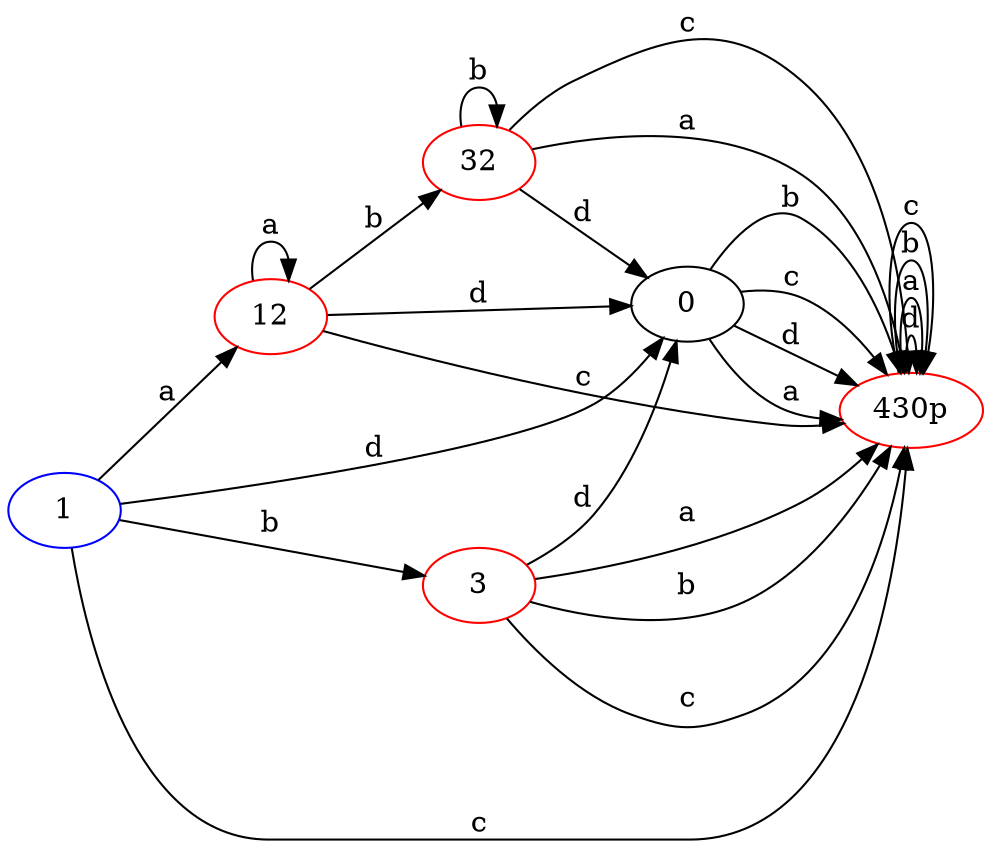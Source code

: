 digraph {
	rankdir=LR
	"430p" [color=red]
	"430p" -> "430p" [label=d]
	"430p" -> "430p" [label=a]
	"430p" -> "430p" [label=b]
	"430p" -> "430p" [label=c]
	0
	0 -> "430p" [label=a]
	0 -> "430p" [label=b]
	0 -> "430p" [label=c]
	0 -> "430p" [label=d]
	32 [color=red]
	32 -> "430p" [label=c]
	32 -> 0 [label=d]
	32 -> 32 [label=b]
	32 -> "430p" [label=a]
	3 [color=red]
	3 -> "430p" [label=c]
	3 -> 0 [label=d]
	3 -> "430p" [label=a]
	3 -> "430p" [label=b]
	12 [color=red]
	12 -> 12 [label=a]
	12 -> 32 [label=b]
	12 -> "430p" [label=c]
	12 -> 0 [label=d]
	1 [color=blue]
	1 -> 12 [label=a]
	1 -> 3 [label=b]
	1 -> "430p" [label=c]
	1 -> 0 [label=d]
}

